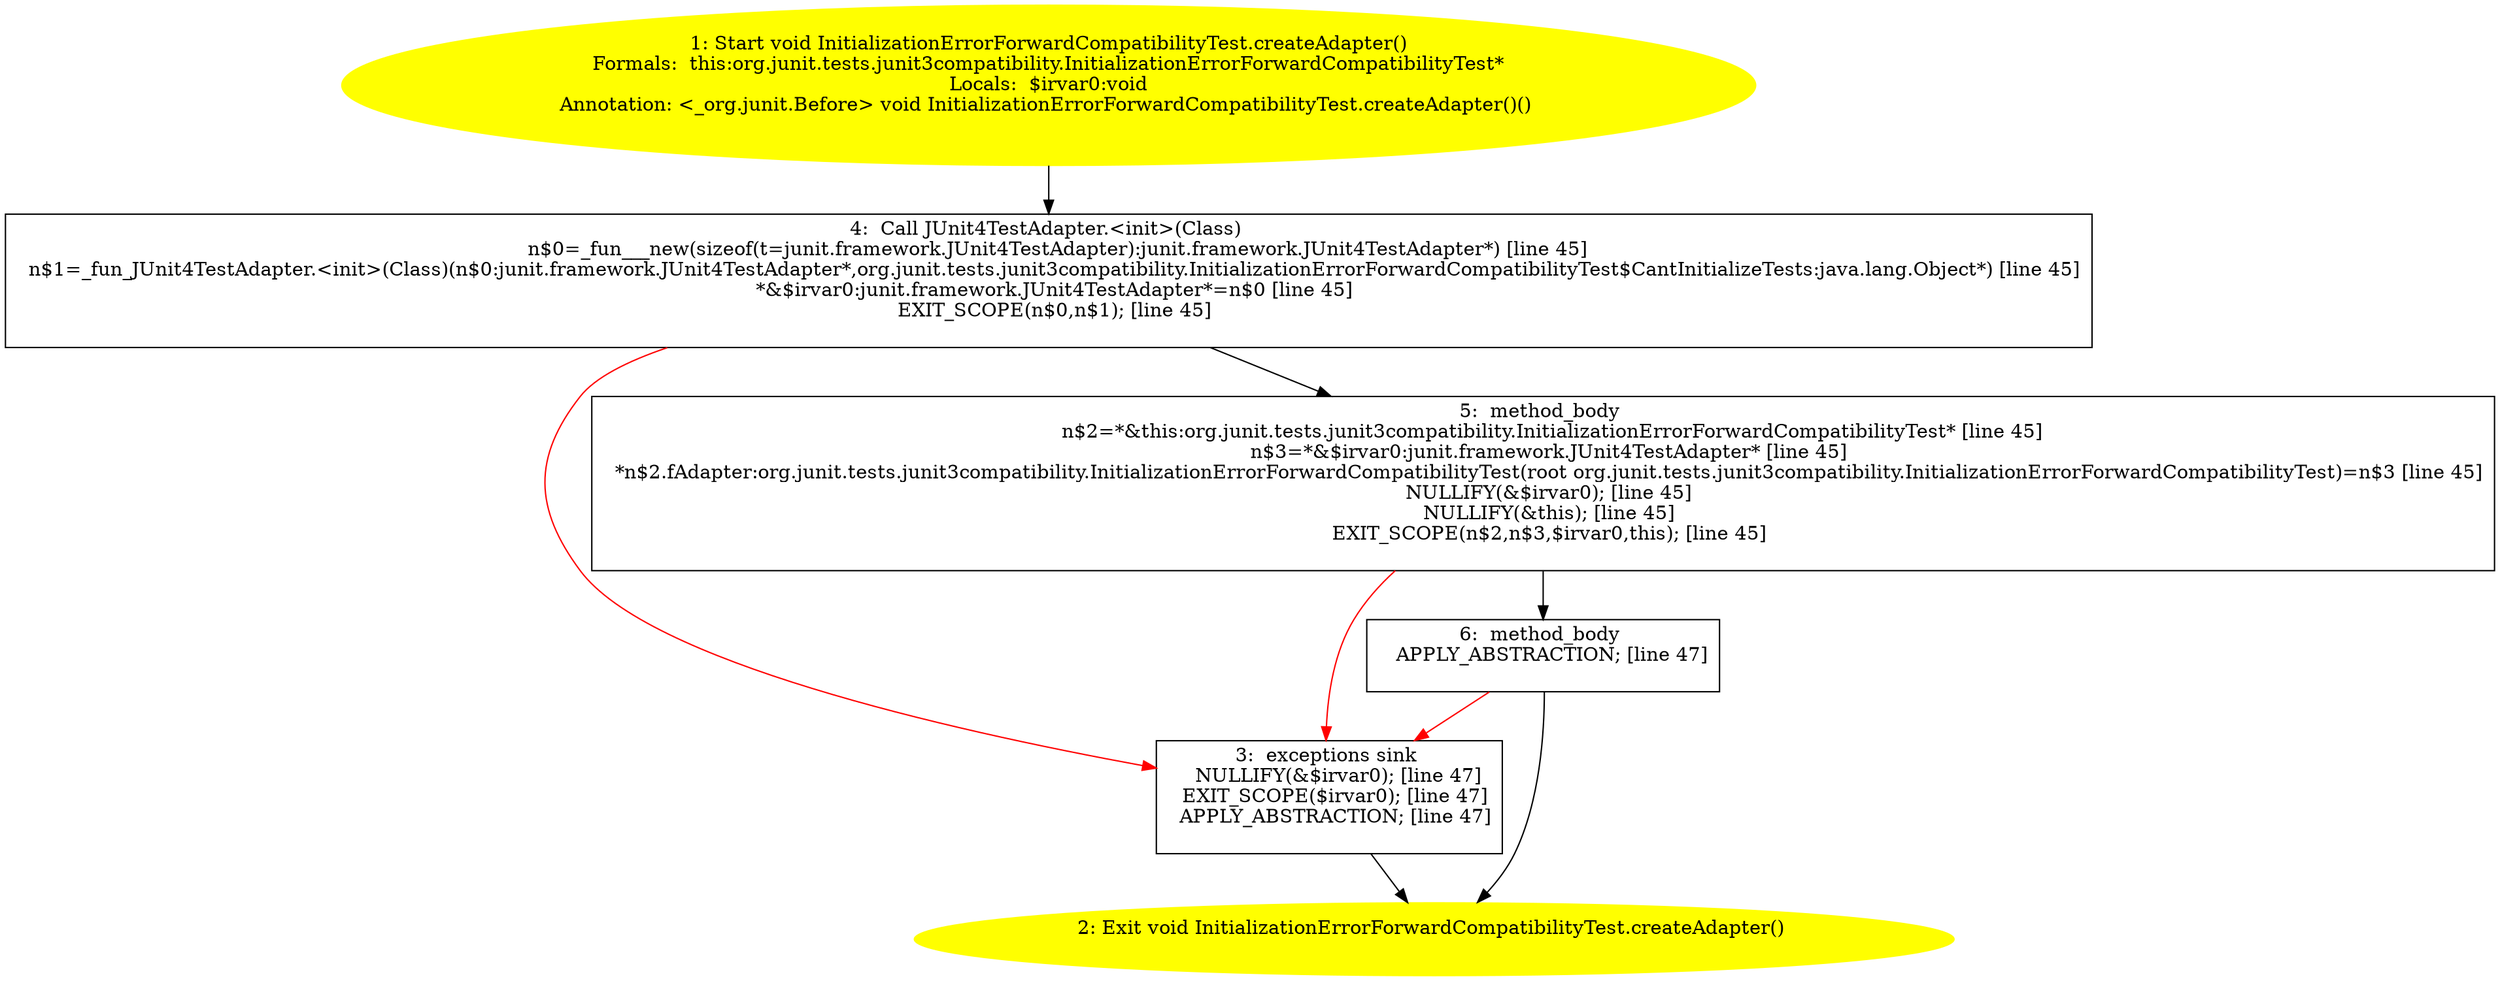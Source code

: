 /* @generated */
digraph cfg {
"org.junit.tests.junit3compatibility.InitializationErrorForwardCompatibilityTest.createAdapter():void.afde9abe7cc09271580a2772056a9c74_1" [label="1: Start void InitializationErrorForwardCompatibilityTest.createAdapter()\nFormals:  this:org.junit.tests.junit3compatibility.InitializationErrorForwardCompatibilityTest*\nLocals:  $irvar0:void\nAnnotation: <_org.junit.Before> void InitializationErrorForwardCompatibilityTest.createAdapter()() \n  " color=yellow style=filled]
	

	 "org.junit.tests.junit3compatibility.InitializationErrorForwardCompatibilityTest.createAdapter():void.afde9abe7cc09271580a2772056a9c74_1" -> "org.junit.tests.junit3compatibility.InitializationErrorForwardCompatibilityTest.createAdapter():void.afde9abe7cc09271580a2772056a9c74_4" ;
"org.junit.tests.junit3compatibility.InitializationErrorForwardCompatibilityTest.createAdapter():void.afde9abe7cc09271580a2772056a9c74_2" [label="2: Exit void InitializationErrorForwardCompatibilityTest.createAdapter() \n  " color=yellow style=filled]
	

"org.junit.tests.junit3compatibility.InitializationErrorForwardCompatibilityTest.createAdapter():void.afde9abe7cc09271580a2772056a9c74_3" [label="3:  exceptions sink \n   NULLIFY(&$irvar0); [line 47]\n  EXIT_SCOPE($irvar0); [line 47]\n  APPLY_ABSTRACTION; [line 47]\n " shape="box"]
	

	 "org.junit.tests.junit3compatibility.InitializationErrorForwardCompatibilityTest.createAdapter():void.afde9abe7cc09271580a2772056a9c74_3" -> "org.junit.tests.junit3compatibility.InitializationErrorForwardCompatibilityTest.createAdapter():void.afde9abe7cc09271580a2772056a9c74_2" ;
"org.junit.tests.junit3compatibility.InitializationErrorForwardCompatibilityTest.createAdapter():void.afde9abe7cc09271580a2772056a9c74_4" [label="4:  Call JUnit4TestAdapter.<init>(Class) \n   n$0=_fun___new(sizeof(t=junit.framework.JUnit4TestAdapter):junit.framework.JUnit4TestAdapter*) [line 45]\n  n$1=_fun_JUnit4TestAdapter.<init>(Class)(n$0:junit.framework.JUnit4TestAdapter*,org.junit.tests.junit3compatibility.InitializationErrorForwardCompatibilityTest$CantInitializeTests:java.lang.Object*) [line 45]\n  *&$irvar0:junit.framework.JUnit4TestAdapter*=n$0 [line 45]\n  EXIT_SCOPE(n$0,n$1); [line 45]\n " shape="box"]
	

	 "org.junit.tests.junit3compatibility.InitializationErrorForwardCompatibilityTest.createAdapter():void.afde9abe7cc09271580a2772056a9c74_4" -> "org.junit.tests.junit3compatibility.InitializationErrorForwardCompatibilityTest.createAdapter():void.afde9abe7cc09271580a2772056a9c74_5" ;
	 "org.junit.tests.junit3compatibility.InitializationErrorForwardCompatibilityTest.createAdapter():void.afde9abe7cc09271580a2772056a9c74_4" -> "org.junit.tests.junit3compatibility.InitializationErrorForwardCompatibilityTest.createAdapter():void.afde9abe7cc09271580a2772056a9c74_3" [color="red" ];
"org.junit.tests.junit3compatibility.InitializationErrorForwardCompatibilityTest.createAdapter():void.afde9abe7cc09271580a2772056a9c74_5" [label="5:  method_body \n   n$2=*&this:org.junit.tests.junit3compatibility.InitializationErrorForwardCompatibilityTest* [line 45]\n  n$3=*&$irvar0:junit.framework.JUnit4TestAdapter* [line 45]\n  *n$2.fAdapter:org.junit.tests.junit3compatibility.InitializationErrorForwardCompatibilityTest(root org.junit.tests.junit3compatibility.InitializationErrorForwardCompatibilityTest)=n$3 [line 45]\n  NULLIFY(&$irvar0); [line 45]\n  NULLIFY(&this); [line 45]\n  EXIT_SCOPE(n$2,n$3,$irvar0,this); [line 45]\n " shape="box"]
	

	 "org.junit.tests.junit3compatibility.InitializationErrorForwardCompatibilityTest.createAdapter():void.afde9abe7cc09271580a2772056a9c74_5" -> "org.junit.tests.junit3compatibility.InitializationErrorForwardCompatibilityTest.createAdapter():void.afde9abe7cc09271580a2772056a9c74_6" ;
	 "org.junit.tests.junit3compatibility.InitializationErrorForwardCompatibilityTest.createAdapter():void.afde9abe7cc09271580a2772056a9c74_5" -> "org.junit.tests.junit3compatibility.InitializationErrorForwardCompatibilityTest.createAdapter():void.afde9abe7cc09271580a2772056a9c74_3" [color="red" ];
"org.junit.tests.junit3compatibility.InitializationErrorForwardCompatibilityTest.createAdapter():void.afde9abe7cc09271580a2772056a9c74_6" [label="6:  method_body \n   APPLY_ABSTRACTION; [line 47]\n " shape="box"]
	

	 "org.junit.tests.junit3compatibility.InitializationErrorForwardCompatibilityTest.createAdapter():void.afde9abe7cc09271580a2772056a9c74_6" -> "org.junit.tests.junit3compatibility.InitializationErrorForwardCompatibilityTest.createAdapter():void.afde9abe7cc09271580a2772056a9c74_2" ;
	 "org.junit.tests.junit3compatibility.InitializationErrorForwardCompatibilityTest.createAdapter():void.afde9abe7cc09271580a2772056a9c74_6" -> "org.junit.tests.junit3compatibility.InitializationErrorForwardCompatibilityTest.createAdapter():void.afde9abe7cc09271580a2772056a9c74_3" [color="red" ];
}
